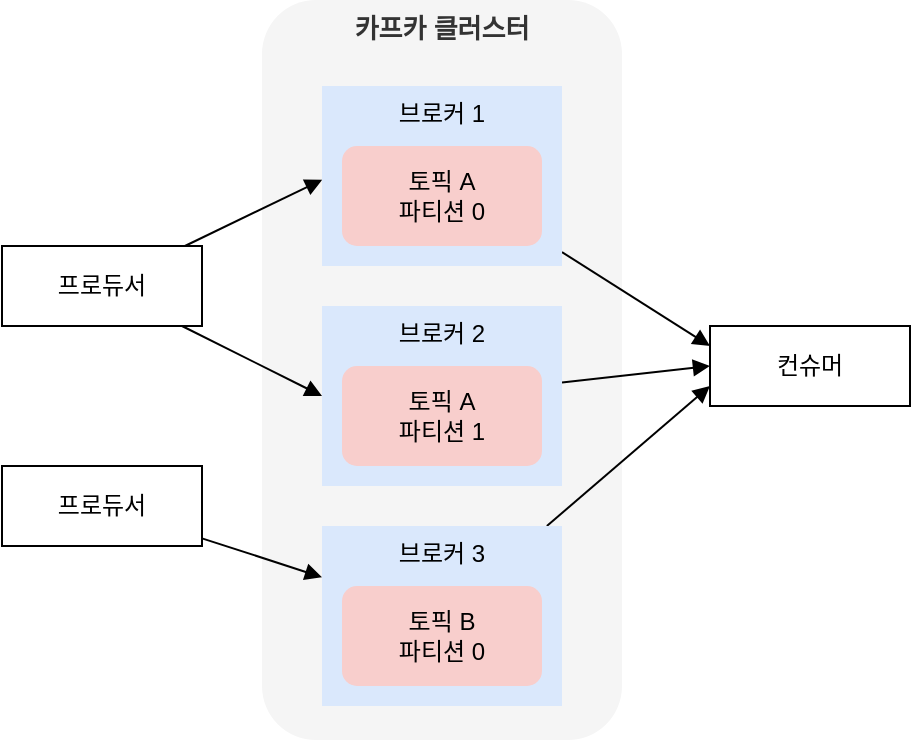 <mxfile version="24.7.5">
  <diagram name="페이지-1" id="JCaB3AjL_4bLStJbTwmN">
    <mxGraphModel dx="1114" dy="894" grid="1" gridSize="10" guides="1" tooltips="1" connect="1" arrows="1" fold="1" page="1" pageScale="1" pageWidth="827" pageHeight="1169" math="0" shadow="0">
      <root>
        <mxCell id="0" />
        <mxCell id="1" parent="0" />
        <mxCell id="ebxWcXphGSqjmtlB8MOg-1" value="카프카 클러스터" style="rounded=1;whiteSpace=wrap;html=1;align=center;verticalAlign=top;fillColor=#f5f5f5;fontColor=#333333;strokeColor=none;fontSize=13;fontStyle=1" vertex="1" parent="1">
          <mxGeometry x="190" y="70" width="180" height="370" as="geometry" />
        </mxCell>
        <mxCell id="ebxWcXphGSqjmtlB8MOg-2" style="rounded=0;orthogonalLoop=1;jettySize=auto;html=1;entryX=0;entryY=0.25;entryDx=0;entryDy=0;endArrow=block;endFill=1;" edge="1" parent="1" source="ebxWcXphGSqjmtlB8MOg-3" target="ebxWcXphGSqjmtlB8MOg-15">
          <mxGeometry relative="1" as="geometry" />
        </mxCell>
        <mxCell id="ebxWcXphGSqjmtlB8MOg-3" value="브로커 1" style="rounded=0;whiteSpace=wrap;html=1;verticalAlign=top;fillColor=#dae8fc;strokeColor=none;" vertex="1" parent="1">
          <mxGeometry x="220" y="113" width="120" height="90" as="geometry" />
        </mxCell>
        <mxCell id="ebxWcXphGSqjmtlB8MOg-4" value="토픽 A&lt;br&gt;파티션 0" style="rounded=1;whiteSpace=wrap;html=1;fillColor=#f8cecc;strokeColor=none;" vertex="1" parent="1">
          <mxGeometry x="230" y="143" width="100" height="50" as="geometry" />
        </mxCell>
        <mxCell id="ebxWcXphGSqjmtlB8MOg-5" style="rounded=0;orthogonalLoop=1;jettySize=auto;html=1;entryX=0;entryY=0.5;entryDx=0;entryDy=0;endArrow=block;endFill=1;" edge="1" parent="1" source="ebxWcXphGSqjmtlB8MOg-6" target="ebxWcXphGSqjmtlB8MOg-15">
          <mxGeometry relative="1" as="geometry" />
        </mxCell>
        <mxCell id="ebxWcXphGSqjmtlB8MOg-6" value="브로커 2" style="rounded=0;whiteSpace=wrap;html=1;verticalAlign=top;fillColor=#dae8fc;strokeColor=none;" vertex="1" parent="1">
          <mxGeometry x="220" y="223" width="120" height="90" as="geometry" />
        </mxCell>
        <mxCell id="ebxWcXphGSqjmtlB8MOg-7" value="토픽 A&lt;br&gt;파티션 1" style="rounded=1;whiteSpace=wrap;html=1;fillColor=#f8cecc;strokeColor=none;" vertex="1" parent="1">
          <mxGeometry x="230" y="253" width="100" height="50" as="geometry" />
        </mxCell>
        <mxCell id="ebxWcXphGSqjmtlB8MOg-8" style="rounded=0;orthogonalLoop=1;jettySize=auto;html=1;entryX=0;entryY=0.75;entryDx=0;entryDy=0;endArrow=block;endFill=1;" edge="1" parent="1" source="ebxWcXphGSqjmtlB8MOg-9" target="ebxWcXphGSqjmtlB8MOg-15">
          <mxGeometry relative="1" as="geometry" />
        </mxCell>
        <mxCell id="ebxWcXphGSqjmtlB8MOg-9" value="브로커 3" style="rounded=0;whiteSpace=wrap;html=1;verticalAlign=top;fillColor=#dae8fc;strokeColor=none;" vertex="1" parent="1">
          <mxGeometry x="220" y="333" width="120" height="90" as="geometry" />
        </mxCell>
        <mxCell id="ebxWcXphGSqjmtlB8MOg-10" value="토픽 B&lt;br&gt;파티션 0" style="rounded=1;whiteSpace=wrap;html=1;fillColor=#f8cecc;strokeColor=none;" vertex="1" parent="1">
          <mxGeometry x="230" y="363" width="100" height="50" as="geometry" />
        </mxCell>
        <mxCell id="ebxWcXphGSqjmtlB8MOg-11" style="rounded=0;orthogonalLoop=1;jettySize=auto;html=1;entryX=0;entryY=0.5;entryDx=0;entryDy=0;endArrow=block;endFill=1;" edge="1" parent="1" source="ebxWcXphGSqjmtlB8MOg-12" target="ebxWcXphGSqjmtlB8MOg-6">
          <mxGeometry relative="1" as="geometry" />
        </mxCell>
        <mxCell id="ebxWcXphGSqjmtlB8MOg-12" value="프로듀서" style="rounded=0;whiteSpace=wrap;html=1;" vertex="1" parent="1">
          <mxGeometry x="60" y="193" width="100" height="40" as="geometry" />
        </mxCell>
        <mxCell id="ebxWcXphGSqjmtlB8MOg-13" style="rounded=0;orthogonalLoop=1;jettySize=auto;html=1;endArrow=block;endFill=1;" edge="1" parent="1" source="ebxWcXphGSqjmtlB8MOg-14" target="ebxWcXphGSqjmtlB8MOg-9">
          <mxGeometry relative="1" as="geometry" />
        </mxCell>
        <mxCell id="ebxWcXphGSqjmtlB8MOg-14" value="프로듀서" style="rounded=0;whiteSpace=wrap;html=1;" vertex="1" parent="1">
          <mxGeometry x="60" y="303" width="100" height="40" as="geometry" />
        </mxCell>
        <mxCell id="ebxWcXphGSqjmtlB8MOg-15" value="컨슈머" style="rounded=0;whiteSpace=wrap;html=1;" vertex="1" parent="1">
          <mxGeometry x="414" y="233" width="100" height="40" as="geometry" />
        </mxCell>
        <mxCell id="ebxWcXphGSqjmtlB8MOg-16" style="rounded=0;orthogonalLoop=1;jettySize=auto;html=1;entryX=0.167;entryY=0.243;entryDx=0;entryDy=0;entryPerimeter=0;endArrow=block;endFill=1;" edge="1" parent="1" source="ebxWcXphGSqjmtlB8MOg-12" target="ebxWcXphGSqjmtlB8MOg-1">
          <mxGeometry relative="1" as="geometry" />
        </mxCell>
      </root>
    </mxGraphModel>
  </diagram>
</mxfile>

